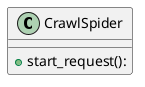 @startuml
'https://plantuml.com/class-diagram

class CrawlSpider {

    + start_request():
}


@enduml
